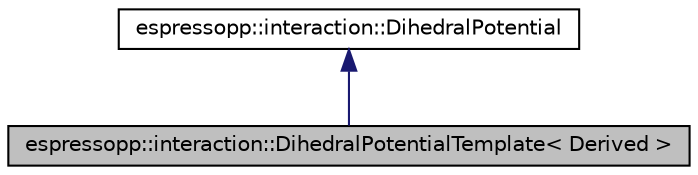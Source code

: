 digraph G
{
  edge [fontname="Helvetica",fontsize="10",labelfontname="Helvetica",labelfontsize="10"];
  node [fontname="Helvetica",fontsize="10",shape=record];
  Node1 [label="espressopp::interaction::DihedralPotentialTemplate\< Derived \>",height=0.2,width=0.4,color="black", fillcolor="grey75", style="filled" fontcolor="black"];
  Node2 -> Node1 [dir="back",color="midnightblue",fontsize="10",style="solid",fontname="Helvetica"];
  Node2 [label="espressopp::interaction::DihedralPotential",height=0.2,width=0.4,color="black", fillcolor="white", style="filled",URL="$classespressopp_1_1interaction_1_1DihedralPotential.html"];
}
